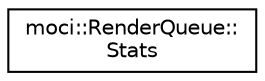 digraph "Graphical Class Hierarchy"
{
 // INTERACTIVE_SVG=YES
  edge [fontname="Helvetica",fontsize="10",labelfontname="Helvetica",labelfontsize="10"];
  node [fontname="Helvetica",fontsize="10",shape=record];
  rankdir="LR";
  Node0 [label="moci::RenderQueue::\lStats",height=0.2,width=0.4,color="black", fillcolor="white", style="filled",URL="$structmoci_1_1RenderQueue_1_1Stats.html"];
}
